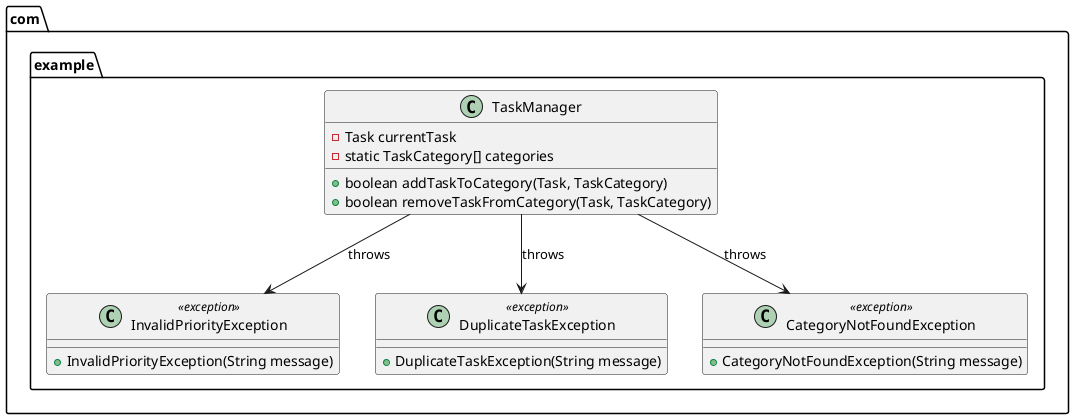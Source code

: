   @startuml

package com.example {
  class TaskManager {
      - Task currentTask
      - static TaskCategory[] categories
      + boolean addTaskToCategory(Task, TaskCategory)
      + boolean removeTaskFromCategory(Task, TaskCategory)

  }

  class InvalidPriorityException <<exception>> {
      + InvalidPriorityException(String message)
  }

  class DuplicateTaskException <<exception>> {
      + DuplicateTaskException(String message)
  }

  class CategoryNotFoundException <<exception>> {
      + CategoryNotFoundException(String message)
  }

    TaskManager --> InvalidPriorityException : throws
    TaskManager --> DuplicateTaskException : throws
    TaskManager --> CategoryNotFoundException : throws

  }

  @enduml